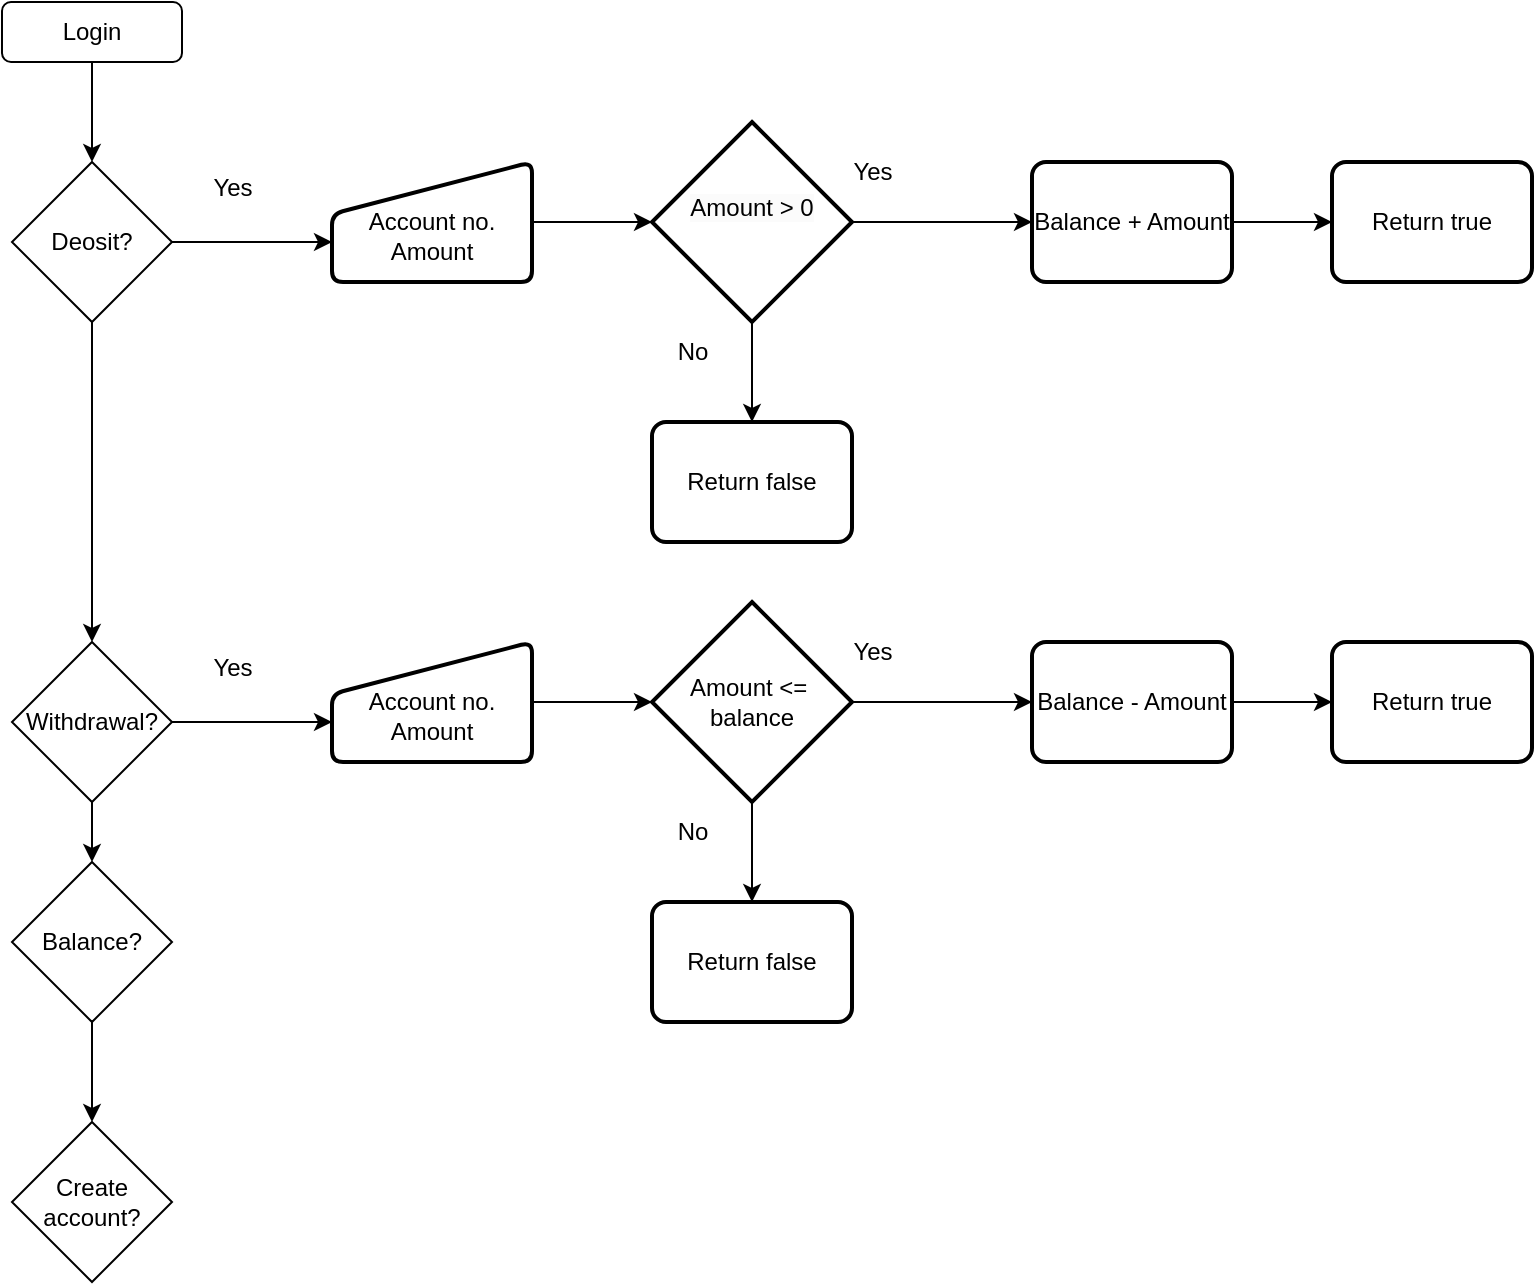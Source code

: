 <mxfile version="24.4.9" type="github">
  <diagram name="Page-1" id="CXqJ_xnzNqyITYZ4IxJV">
    <mxGraphModel dx="954" dy="1787" grid="1" gridSize="10" guides="1" tooltips="1" connect="1" arrows="1" fold="1" page="1" pageScale="1" pageWidth="827" pageHeight="1169" math="0" shadow="0">
      <root>
        <mxCell id="0" />
        <mxCell id="1" parent="0" />
        <mxCell id="o9z7J7DWKlqQXR06MkGh-54" style="edgeStyle=orthogonalEdgeStyle;rounded=0;orthogonalLoop=1;jettySize=auto;html=1;exitX=0.5;exitY=1;exitDx=0;exitDy=0;entryX=0.5;entryY=0;entryDx=0;entryDy=0;" edge="1" parent="1" source="o9z7J7DWKlqQXR06MkGh-1" target="o9z7J7DWKlqQXR06MkGh-3">
          <mxGeometry relative="1" as="geometry" />
        </mxCell>
        <mxCell id="o9z7J7DWKlqQXR06MkGh-1" value="Balance?" style="rhombus;whiteSpace=wrap;html=1;" vertex="1" parent="1">
          <mxGeometry x="260" y="180" width="80" height="80" as="geometry" />
        </mxCell>
        <mxCell id="o9z7J7DWKlqQXR06MkGh-3" value="Create account?" style="rhombus;whiteSpace=wrap;html=1;" vertex="1" parent="1">
          <mxGeometry x="260" y="310" width="80" height="80" as="geometry" />
        </mxCell>
        <mxCell id="o9z7J7DWKlqQXR06MkGh-10" style="edgeStyle=orthogonalEdgeStyle;rounded=0;orthogonalLoop=1;jettySize=auto;html=1;exitX=1;exitY=0.5;exitDx=0;exitDy=0;" edge="1" parent="1" source="o9z7J7DWKlqQXR06MkGh-4">
          <mxGeometry relative="1" as="geometry">
            <mxPoint x="420" y="-130" as="targetPoint" />
          </mxGeometry>
        </mxCell>
        <mxCell id="o9z7J7DWKlqQXR06MkGh-28" style="edgeStyle=orthogonalEdgeStyle;rounded=0;orthogonalLoop=1;jettySize=auto;html=1;exitX=0.5;exitY=1;exitDx=0;exitDy=0;entryX=0.5;entryY=0;entryDx=0;entryDy=0;" edge="1" parent="1" source="o9z7J7DWKlqQXR06MkGh-4" target="o9z7J7DWKlqQXR06MkGh-5">
          <mxGeometry relative="1" as="geometry" />
        </mxCell>
        <mxCell id="o9z7J7DWKlqQXR06MkGh-4" value="Deosit?" style="rhombus;whiteSpace=wrap;html=1;" vertex="1" parent="1">
          <mxGeometry x="260" y="-170" width="80" height="80" as="geometry" />
        </mxCell>
        <mxCell id="o9z7J7DWKlqQXR06MkGh-53" style="edgeStyle=orthogonalEdgeStyle;rounded=0;orthogonalLoop=1;jettySize=auto;html=1;" edge="1" parent="1" source="o9z7J7DWKlqQXR06MkGh-5" target="o9z7J7DWKlqQXR06MkGh-1">
          <mxGeometry relative="1" as="geometry" />
        </mxCell>
        <mxCell id="o9z7J7DWKlqQXR06MkGh-5" value="Withdrawal?" style="rhombus;whiteSpace=wrap;html=1;" vertex="1" parent="1">
          <mxGeometry x="260" y="70" width="80" height="80" as="geometry" />
        </mxCell>
        <mxCell id="o9z7J7DWKlqQXR06MkGh-8" style="edgeStyle=orthogonalEdgeStyle;rounded=0;orthogonalLoop=1;jettySize=auto;html=1;" edge="1" parent="1" source="o9z7J7DWKlqQXR06MkGh-7" target="o9z7J7DWKlqQXR06MkGh-4">
          <mxGeometry relative="1" as="geometry" />
        </mxCell>
        <mxCell id="o9z7J7DWKlqQXR06MkGh-7" value="Login" style="rounded=1;whiteSpace=wrap;html=1;" vertex="1" parent="1">
          <mxGeometry x="255" y="-250" width="90" height="30" as="geometry" />
        </mxCell>
        <mxCell id="o9z7J7DWKlqQXR06MkGh-15" value="&lt;div&gt;&lt;br&gt;&lt;/div&gt;Account no.&lt;div&gt;Amount&lt;/div&gt;" style="html=1;strokeWidth=2;shape=manualInput;whiteSpace=wrap;rounded=1;size=26;arcSize=11;" vertex="1" parent="1">
          <mxGeometry x="420" y="-170" width="100" height="60" as="geometry" />
        </mxCell>
        <mxCell id="o9z7J7DWKlqQXR06MkGh-20" style="edgeStyle=orthogonalEdgeStyle;rounded=0;orthogonalLoop=1;jettySize=auto;html=1;exitX=1;exitY=0.5;exitDx=0;exitDy=0;exitPerimeter=0;entryX=0;entryY=0.5;entryDx=0;entryDy=0;" edge="1" parent="1" source="o9z7J7DWKlqQXR06MkGh-16" target="o9z7J7DWKlqQXR06MkGh-24">
          <mxGeometry relative="1" as="geometry">
            <mxPoint x="720" y="-140" as="targetPoint" />
          </mxGeometry>
        </mxCell>
        <mxCell id="o9z7J7DWKlqQXR06MkGh-22" style="edgeStyle=orthogonalEdgeStyle;rounded=0;orthogonalLoop=1;jettySize=auto;html=1;exitX=0.5;exitY=1;exitDx=0;exitDy=0;exitPerimeter=0;" edge="1" parent="1" source="o9z7J7DWKlqQXR06MkGh-16">
          <mxGeometry relative="1" as="geometry">
            <mxPoint x="630" y="-40" as="targetPoint" />
          </mxGeometry>
        </mxCell>
        <mxCell id="o9z7J7DWKlqQXR06MkGh-16" value="&lt;span style=&quot;color: rgb(0, 0, 0); font-family: Helvetica; font-size: 12px; font-style: normal; font-variant-ligatures: normal; font-variant-caps: normal; font-weight: 400; letter-spacing: normal; orphans: 2; text-align: center; text-indent: 0px; text-transform: none; widows: 2; word-spacing: 0px; -webkit-text-stroke-width: 0px; white-space: nowrap; background-color: rgb(251, 251, 251); text-decoration-thickness: initial; text-decoration-style: initial; text-decoration-color: initial; display: inline !important; float: none;&quot;&gt;Amount &amp;gt; 0&lt;/span&gt;&lt;div&gt;&lt;br/&gt;&lt;/div&gt;" style="strokeWidth=2;html=1;shape=mxgraph.flowchart.decision;whiteSpace=wrap;" vertex="1" parent="1">
          <mxGeometry x="580" y="-190" width="100" height="100" as="geometry" />
        </mxCell>
        <mxCell id="o9z7J7DWKlqQXR06MkGh-17" style="edgeStyle=orthogonalEdgeStyle;rounded=0;orthogonalLoop=1;jettySize=auto;html=1;exitX=1;exitY=0.5;exitDx=0;exitDy=0;entryX=0;entryY=0.5;entryDx=0;entryDy=0;entryPerimeter=0;" edge="1" parent="1" source="o9z7J7DWKlqQXR06MkGh-15" target="o9z7J7DWKlqQXR06MkGh-16">
          <mxGeometry relative="1" as="geometry" />
        </mxCell>
        <mxCell id="o9z7J7DWKlqQXR06MkGh-19" value="Yes" style="text;html=1;align=center;verticalAlign=middle;resizable=0;points=[];autosize=1;strokeColor=none;fillColor=none;" vertex="1" parent="1">
          <mxGeometry x="350" y="-172" width="40" height="30" as="geometry" />
        </mxCell>
        <mxCell id="o9z7J7DWKlqQXR06MkGh-21" value="Yes" style="text;html=1;align=center;verticalAlign=middle;resizable=0;points=[];autosize=1;strokeColor=none;fillColor=none;" vertex="1" parent="1">
          <mxGeometry x="670" y="-180" width="40" height="30" as="geometry" />
        </mxCell>
        <mxCell id="o9z7J7DWKlqQXR06MkGh-23" value="No" style="text;html=1;align=center;verticalAlign=middle;resizable=0;points=[];autosize=1;strokeColor=none;fillColor=none;" vertex="1" parent="1">
          <mxGeometry x="580" y="-90" width="40" height="30" as="geometry" />
        </mxCell>
        <mxCell id="o9z7J7DWKlqQXR06MkGh-26" style="edgeStyle=orthogonalEdgeStyle;rounded=0;orthogonalLoop=1;jettySize=auto;html=1;exitX=1;exitY=0.5;exitDx=0;exitDy=0;entryX=0;entryY=0.5;entryDx=0;entryDy=0;" edge="1" parent="1" source="o9z7J7DWKlqQXR06MkGh-24" target="o9z7J7DWKlqQXR06MkGh-25">
          <mxGeometry relative="1" as="geometry" />
        </mxCell>
        <mxCell id="o9z7J7DWKlqQXR06MkGh-24" value="Balance + Amount" style="rounded=1;whiteSpace=wrap;html=1;absoluteArcSize=1;arcSize=14;strokeWidth=2;" vertex="1" parent="1">
          <mxGeometry x="770" y="-170" width="100" height="60" as="geometry" />
        </mxCell>
        <mxCell id="o9z7J7DWKlqQXR06MkGh-25" value="Return true" style="rounded=1;whiteSpace=wrap;html=1;absoluteArcSize=1;arcSize=14;strokeWidth=2;" vertex="1" parent="1">
          <mxGeometry x="920" y="-170" width="100" height="60" as="geometry" />
        </mxCell>
        <mxCell id="o9z7J7DWKlqQXR06MkGh-27" value="Return false" style="rounded=1;whiteSpace=wrap;html=1;absoluteArcSize=1;arcSize=14;strokeWidth=2;" vertex="1" parent="1">
          <mxGeometry x="580" y="-40" width="100" height="60" as="geometry" />
        </mxCell>
        <mxCell id="o9z7J7DWKlqQXR06MkGh-40" style="edgeStyle=orthogonalEdgeStyle;rounded=0;orthogonalLoop=1;jettySize=auto;html=1;exitX=1;exitY=0.5;exitDx=0;exitDy=0;" edge="1" parent="1">
          <mxGeometry relative="1" as="geometry">
            <mxPoint x="420" y="110" as="targetPoint" />
            <mxPoint x="340" y="110" as="sourcePoint" />
          </mxGeometry>
        </mxCell>
        <mxCell id="o9z7J7DWKlqQXR06MkGh-41" value="&lt;div&gt;&lt;br&gt;&lt;/div&gt;Account no.&lt;div&gt;Amount&lt;/div&gt;" style="html=1;strokeWidth=2;shape=manualInput;whiteSpace=wrap;rounded=1;size=26;arcSize=11;" vertex="1" parent="1">
          <mxGeometry x="420" y="70" width="100" height="60" as="geometry" />
        </mxCell>
        <mxCell id="o9z7J7DWKlqQXR06MkGh-42" style="edgeStyle=orthogonalEdgeStyle;rounded=0;orthogonalLoop=1;jettySize=auto;html=1;exitX=1;exitY=0.5;exitDx=0;exitDy=0;exitPerimeter=0;entryX=0;entryY=0.5;entryDx=0;entryDy=0;" edge="1" parent="1" source="o9z7J7DWKlqQXR06MkGh-44" target="o9z7J7DWKlqQXR06MkGh-50">
          <mxGeometry relative="1" as="geometry">
            <mxPoint x="720" y="100" as="targetPoint" />
          </mxGeometry>
        </mxCell>
        <mxCell id="o9z7J7DWKlqQXR06MkGh-43" style="edgeStyle=orthogonalEdgeStyle;rounded=0;orthogonalLoop=1;jettySize=auto;html=1;exitX=0.5;exitY=1;exitDx=0;exitDy=0;exitPerimeter=0;" edge="1" parent="1" source="o9z7J7DWKlqQXR06MkGh-44">
          <mxGeometry relative="1" as="geometry">
            <mxPoint x="630" y="200" as="targetPoint" />
          </mxGeometry>
        </mxCell>
        <mxCell id="o9z7J7DWKlqQXR06MkGh-44" value="&lt;div&gt;&lt;span style=&quot;text-wrap: nowrap;&quot;&gt;Amount &amp;lt;=&amp;nbsp;&lt;/span&gt;&lt;/div&gt;&lt;div&gt;&lt;span style=&quot;text-wrap: nowrap;&quot;&gt;balance&lt;/span&gt;&lt;/div&gt;" style="strokeWidth=2;html=1;shape=mxgraph.flowchart.decision;whiteSpace=wrap;" vertex="1" parent="1">
          <mxGeometry x="580" y="50" width="100" height="100" as="geometry" />
        </mxCell>
        <mxCell id="o9z7J7DWKlqQXR06MkGh-45" style="edgeStyle=orthogonalEdgeStyle;rounded=0;orthogonalLoop=1;jettySize=auto;html=1;exitX=1;exitY=0.5;exitDx=0;exitDy=0;entryX=0;entryY=0.5;entryDx=0;entryDy=0;entryPerimeter=0;" edge="1" parent="1" source="o9z7J7DWKlqQXR06MkGh-41" target="o9z7J7DWKlqQXR06MkGh-44">
          <mxGeometry relative="1" as="geometry" />
        </mxCell>
        <mxCell id="o9z7J7DWKlqQXR06MkGh-46" value="Yes" style="text;html=1;align=center;verticalAlign=middle;resizable=0;points=[];autosize=1;strokeColor=none;fillColor=none;" vertex="1" parent="1">
          <mxGeometry x="350" y="68" width="40" height="30" as="geometry" />
        </mxCell>
        <mxCell id="o9z7J7DWKlqQXR06MkGh-47" value="Yes" style="text;html=1;align=center;verticalAlign=middle;resizable=0;points=[];autosize=1;strokeColor=none;fillColor=none;" vertex="1" parent="1">
          <mxGeometry x="670" y="60" width="40" height="30" as="geometry" />
        </mxCell>
        <mxCell id="o9z7J7DWKlqQXR06MkGh-48" value="No" style="text;html=1;align=center;verticalAlign=middle;resizable=0;points=[];autosize=1;strokeColor=none;fillColor=none;" vertex="1" parent="1">
          <mxGeometry x="580" y="150" width="40" height="30" as="geometry" />
        </mxCell>
        <mxCell id="o9z7J7DWKlqQXR06MkGh-49" style="edgeStyle=orthogonalEdgeStyle;rounded=0;orthogonalLoop=1;jettySize=auto;html=1;exitX=1;exitY=0.5;exitDx=0;exitDy=0;entryX=0;entryY=0.5;entryDx=0;entryDy=0;" edge="1" parent="1" source="o9z7J7DWKlqQXR06MkGh-50" target="o9z7J7DWKlqQXR06MkGh-51">
          <mxGeometry relative="1" as="geometry" />
        </mxCell>
        <mxCell id="o9z7J7DWKlqQXR06MkGh-50" value="Balance - Amount" style="rounded=1;whiteSpace=wrap;html=1;absoluteArcSize=1;arcSize=14;strokeWidth=2;" vertex="1" parent="1">
          <mxGeometry x="770" y="70" width="100" height="60" as="geometry" />
        </mxCell>
        <mxCell id="o9z7J7DWKlqQXR06MkGh-51" value="Return true" style="rounded=1;whiteSpace=wrap;html=1;absoluteArcSize=1;arcSize=14;strokeWidth=2;" vertex="1" parent="1">
          <mxGeometry x="920" y="70" width="100" height="60" as="geometry" />
        </mxCell>
        <mxCell id="o9z7J7DWKlqQXR06MkGh-52" value="Return false" style="rounded=1;whiteSpace=wrap;html=1;absoluteArcSize=1;arcSize=14;strokeWidth=2;" vertex="1" parent="1">
          <mxGeometry x="580" y="200" width="100" height="60" as="geometry" />
        </mxCell>
      </root>
    </mxGraphModel>
  </diagram>
</mxfile>
